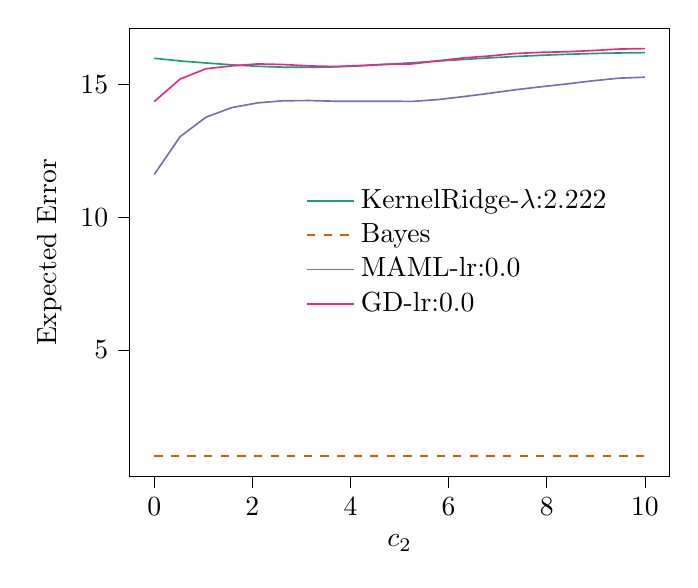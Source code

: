 % This file was created with tikzplotlib v0.10.1.
\begin{tikzpicture}

\definecolor{chocolate217952}{RGB}{217,95,2}
\definecolor{darkcyan27158119}{RGB}{27,158,119}
\definecolor{darkgray176}{RGB}{176,176,176}
\definecolor{deeppink23141138}{RGB}{231,41,138}
\definecolor{lightslategray117112179}{RGB}{117,112,179}

\begin{axis}[
legend cell align={left},
legend style={fill opacity=0.8, draw opacity=1, text opacity=1, at={(0.91,0.5)}, anchor=east, draw=none},
tick align=outside,
tick pos=left,
x grid style={darkgray176},
xlabel={\(\displaystyle c_{2}\)},
xmin=-0.499, xmax=10.5,
xtick style={color=black},
y grid style={darkgray176},
ylabel={Expected Error},
ymin=0.235, ymax=17.108,
ytick style={color=black}
]
\addplot [semithick, darkcyan27158119]
table {%
0.001 15.977
0.527 15.876
1.054 15.8
1.58 15.731
2.106 15.675
2.632 15.642
3.159 15.635
3.685 15.654
4.211 15.694
4.737 15.747
5.264 15.809
5.79 15.872
6.316 15.934
6.842 15.992
7.369 16.045
7.895 16.09
8.421 16.127
8.947 16.156
9.474 16.177
10 16.19
};
\addlegendentry{KernelRidge-$\lambda$:2.222}
\addplot [semithick, chocolate217952, dashed]
table {%
0.001 1.002
0.527 1.002
1.054 1.002
1.58 1.002
2.106 1.002
2.632 1.002
3.159 1.002
3.685 1.002
4.211 1.002
4.737 1.002
5.264 1.002
5.79 1.002
6.316 1.002
6.842 1.002
7.369 1.002
7.895 1.002
8.421 1.002
8.947 1.002
9.474 1.002
10 1.002
};
\addlegendentry{Bayes}
\addplot [semithick, lightslategray117112179]
table {%
0.001 11.605
0.527 13.027
1.054 13.759
1.58 14.121
2.106 14.298
2.632 14.378
3.159 14.386
3.685 14.361
4.211 14.362
4.737 14.36
5.264 14.354
5.79 14.424
6.316 14.536
6.842 14.661
7.369 14.794
7.895 14.907
8.421 15.014
8.947 15.131
9.474 15.229
10 15.264
};
\addlegendentry{MAML-lr:0.0}
\addplot [semithick, deeppink23141138]
table {%
0.001 14.35
0.527 15.195
1.054 15.583
1.58 15.689
2.106 15.764
2.632 15.742
3.159 15.689
3.685 15.667
4.211 15.705
4.737 15.753
5.264 15.765
5.79 15.884
6.316 15.992
6.842 16.065
7.369 16.158
7.895 16.201
8.421 16.223
8.947 16.269
9.474 16.324
10 16.341
};
\addlegendentry{GD-lr:0.0}
\end{axis}

\end{tikzpicture}
